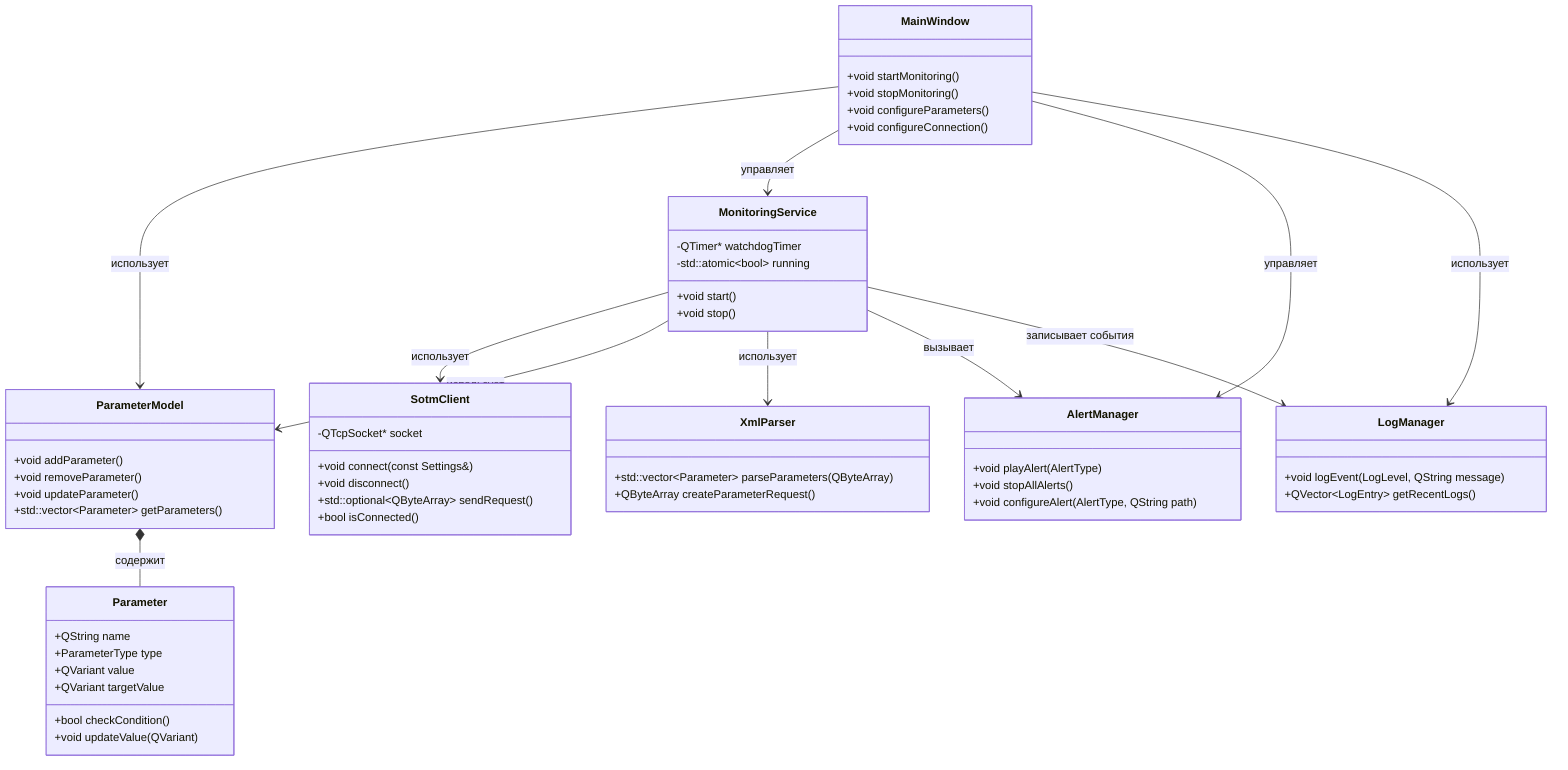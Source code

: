 classDiagram
    class MainWindow {
        +void startMonitoring()
        +void stopMonitoring()
        +void configureParameters()
        +void configureConnection()
    }
    
    class ParameterModel {
        +void addParameter()
        +void removeParameter()
        +void updateParameter()
        +std::vector~Parameter~ getParameters()
    }
    
    class SotmClient {
        -QTcpSocket* socket
        +void connect(const Settings&)
        +void disconnect()
        +std::optional~QByteArray~ sendRequest()
        +bool isConnected()
    }
    
    class MonitoringService {
        -QTimer* watchdogTimer
        -std::atomic~bool~ running
        +void start()
        +void stop()
    }
    
    class Parameter {
        +QString name
        +ParameterType type
        +QVariant value
        +QVariant targetValue
        +bool checkCondition()
        +void updateValue(QVariant)
    }
    
    class AlertManager {
        +void playAlert(AlertType)
        +void stopAllAlerts()
        +void configureAlert(AlertType, QString path)
    }
    
    class LogManager {
        +void logEvent(LogLevel, QString message)
        +QVector~LogEntry~ getRecentLogs()
    }
    
    class XmlParser {
        +std::vector~Parameter~ parseParameters(QByteArray)
        +QByteArray createParameterRequest()
    }
    
    MainWindow --> ParameterModel: использует
    MainWindow --> MonitoringService: управляет
    MainWindow --> AlertManager: управляет
    MainWindow --> LogManager: использует
    
    MonitoringService --> SotmClient: использует
    MonitoringService --> ParameterModel: использует
    MonitoringService --> XmlParser: использует
    MonitoringService --> AlertManager: вызывает
    MonitoringService --> LogManager: записывает события
    
    ParameterModel *-- Parameter: содержит